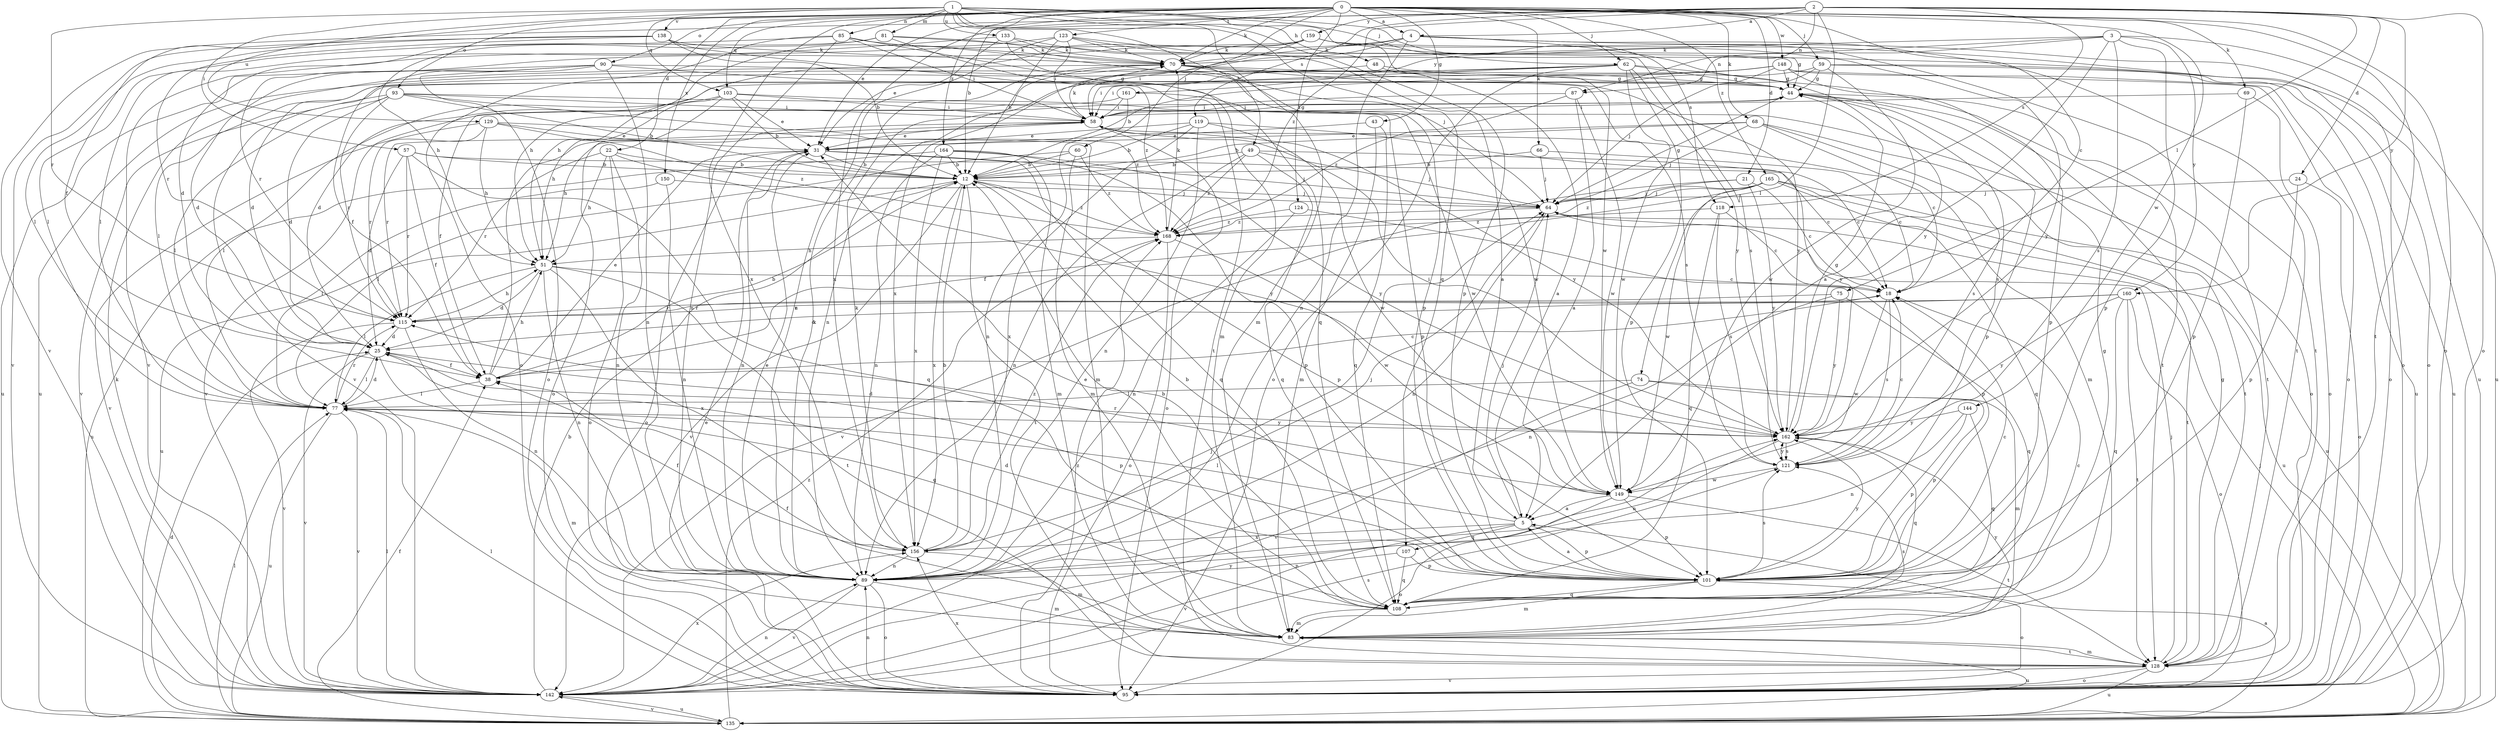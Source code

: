 strict digraph  {
0;
1;
2;
3;
4;
5;
12;
18;
21;
22;
24;
25;
31;
38;
43;
44;
48;
49;
51;
57;
58;
59;
60;
62;
64;
66;
68;
69;
70;
74;
75;
77;
81;
83;
85;
87;
89;
90;
93;
95;
101;
103;
107;
108;
115;
118;
119;
121;
123;
124;
128;
129;
133;
135;
138;
142;
144;
148;
149;
150;
156;
159;
160;
161;
162;
164;
165;
168;
0 -> 4  [label=a];
0 -> 12  [label=b];
0 -> 18  [label=c];
0 -> 21  [label=d];
0 -> 22  [label=d];
0 -> 31  [label=e];
0 -> 38  [label=f];
0 -> 43  [label=g];
0 -> 59  [label=j];
0 -> 60  [label=j];
0 -> 62  [label=j];
0 -> 66  [label=k];
0 -> 68  [label=k];
0 -> 69  [label=k];
0 -> 70  [label=k];
0 -> 90  [label=o];
0 -> 93  [label=o];
0 -> 95  [label=o];
0 -> 103  [label=q];
0 -> 123  [label=t];
0 -> 124  [label=t];
0 -> 128  [label=t];
0 -> 138  [label=v];
0 -> 144  [label=w];
0 -> 148  [label=w];
0 -> 150  [label=x];
0 -> 156  [label=x];
0 -> 164  [label=z];
0 -> 165  [label=z];
1 -> 48  [label=h];
1 -> 49  [label=h];
1 -> 57  [label=i];
1 -> 62  [label=j];
1 -> 81  [label=m];
1 -> 83  [label=m];
1 -> 85  [label=n];
1 -> 101  [label=p];
1 -> 103  [label=q];
1 -> 107  [label=q];
1 -> 115  [label=r];
1 -> 118  [label=s];
1 -> 129  [label=u];
1 -> 133  [label=u];
1 -> 149  [label=w];
2 -> 4  [label=a];
2 -> 24  [label=d];
2 -> 74  [label=l];
2 -> 75  [label=l];
2 -> 87  [label=n];
2 -> 95  [label=o];
2 -> 118  [label=s];
2 -> 119  [label=s];
2 -> 142  [label=v];
2 -> 156  [label=x];
2 -> 159  [label=y];
2 -> 160  [label=y];
2 -> 168  [label=z];
3 -> 5  [label=a];
3 -> 70  [label=k];
3 -> 87  [label=n];
3 -> 101  [label=p];
3 -> 121  [label=s];
3 -> 135  [label=u];
3 -> 160  [label=y];
3 -> 161  [label=y];
4 -> 70  [label=k];
4 -> 89  [label=n];
4 -> 95  [label=o];
4 -> 115  [label=r];
4 -> 128  [label=t];
4 -> 156  [label=x];
4 -> 162  [label=y];
5 -> 64  [label=j];
5 -> 77  [label=l];
5 -> 101  [label=p];
5 -> 107  [label=q];
5 -> 142  [label=v];
5 -> 156  [label=x];
12 -> 64  [label=j];
12 -> 101  [label=p];
12 -> 128  [label=t];
12 -> 135  [label=u];
12 -> 142  [label=v];
12 -> 156  [label=x];
12 -> 168  [label=z];
18 -> 115  [label=r];
18 -> 121  [label=s];
18 -> 149  [label=w];
21 -> 18  [label=c];
21 -> 64  [label=j];
21 -> 142  [label=v];
21 -> 162  [label=y];
22 -> 12  [label=b];
22 -> 51  [label=h];
22 -> 89  [label=n];
22 -> 95  [label=o];
22 -> 115  [label=r];
22 -> 162  [label=y];
24 -> 64  [label=j];
24 -> 95  [label=o];
24 -> 101  [label=p];
25 -> 38  [label=f];
25 -> 77  [label=l];
25 -> 101  [label=p];
25 -> 108  [label=q];
25 -> 142  [label=v];
31 -> 12  [label=b];
31 -> 64  [label=j];
31 -> 89  [label=n];
31 -> 95  [label=o];
31 -> 108  [label=q];
38 -> 12  [label=b];
38 -> 18  [label=c];
38 -> 31  [label=e];
38 -> 51  [label=h];
38 -> 58  [label=i];
38 -> 77  [label=l];
43 -> 31  [label=e];
43 -> 83  [label=m];
43 -> 108  [label=q];
44 -> 58  [label=i];
44 -> 101  [label=p];
44 -> 121  [label=s];
44 -> 128  [label=t];
44 -> 142  [label=v];
48 -> 5  [label=a];
48 -> 25  [label=d];
48 -> 44  [label=g];
49 -> 12  [label=b];
49 -> 18  [label=c];
49 -> 64  [label=j];
49 -> 89  [label=n];
49 -> 108  [label=q];
49 -> 168  [label=z];
51 -> 18  [label=c];
51 -> 25  [label=d];
51 -> 77  [label=l];
51 -> 89  [label=n];
51 -> 128  [label=t];
51 -> 156  [label=x];
57 -> 12  [label=b];
57 -> 18  [label=c];
57 -> 25  [label=d];
57 -> 38  [label=f];
57 -> 108  [label=q];
57 -> 115  [label=r];
58 -> 31  [label=e];
58 -> 44  [label=g];
58 -> 51  [label=h];
58 -> 70  [label=k];
58 -> 83  [label=m];
58 -> 95  [label=o];
58 -> 115  [label=r];
58 -> 162  [label=y];
59 -> 44  [label=g];
59 -> 58  [label=i];
59 -> 95  [label=o];
59 -> 135  [label=u];
59 -> 142  [label=v];
59 -> 149  [label=w];
60 -> 12  [label=b];
60 -> 77  [label=l];
60 -> 83  [label=m];
60 -> 168  [label=z];
62 -> 44  [label=g];
62 -> 58  [label=i];
62 -> 89  [label=n];
62 -> 95  [label=o];
62 -> 101  [label=p];
62 -> 128  [label=t];
62 -> 135  [label=u];
62 -> 149  [label=w];
62 -> 162  [label=y];
64 -> 44  [label=g];
64 -> 89  [label=n];
64 -> 135  [label=u];
64 -> 168  [label=z];
66 -> 12  [label=b];
66 -> 18  [label=c];
66 -> 64  [label=j];
68 -> 12  [label=b];
68 -> 18  [label=c];
68 -> 31  [label=e];
68 -> 64  [label=j];
68 -> 121  [label=s];
68 -> 128  [label=t];
69 -> 58  [label=i];
69 -> 95  [label=o];
69 -> 101  [label=p];
70 -> 44  [label=g];
70 -> 121  [label=s];
70 -> 149  [label=w];
70 -> 162  [label=y];
74 -> 77  [label=l];
74 -> 83  [label=m];
74 -> 101  [label=p];
74 -> 142  [label=v];
75 -> 89  [label=n];
75 -> 108  [label=q];
75 -> 115  [label=r];
75 -> 162  [label=y];
77 -> 25  [label=d];
77 -> 83  [label=m];
77 -> 115  [label=r];
77 -> 135  [label=u];
77 -> 142  [label=v];
77 -> 162  [label=y];
81 -> 25  [label=d];
81 -> 51  [label=h];
81 -> 70  [label=k];
81 -> 83  [label=m];
81 -> 121  [label=s];
83 -> 18  [label=c];
83 -> 38  [label=f];
83 -> 121  [label=s];
83 -> 128  [label=t];
83 -> 135  [label=u];
83 -> 162  [label=y];
85 -> 58  [label=i];
85 -> 64  [label=j];
85 -> 70  [label=k];
85 -> 77  [label=l];
85 -> 89  [label=n];
85 -> 95  [label=o];
85 -> 108  [label=q];
87 -> 5  [label=a];
87 -> 58  [label=i];
87 -> 149  [label=w];
87 -> 168  [label=z];
89 -> 31  [label=e];
89 -> 70  [label=k];
89 -> 83  [label=m];
89 -> 95  [label=o];
89 -> 142  [label=v];
90 -> 25  [label=d];
90 -> 38  [label=f];
90 -> 44  [label=g];
90 -> 89  [label=n];
90 -> 95  [label=o];
90 -> 135  [label=u];
90 -> 168  [label=z];
93 -> 12  [label=b];
93 -> 25  [label=d];
93 -> 58  [label=i];
93 -> 77  [label=l];
93 -> 101  [label=p];
93 -> 115  [label=r];
93 -> 142  [label=v];
93 -> 168  [label=z];
95 -> 31  [label=e];
95 -> 77  [label=l];
95 -> 89  [label=n];
95 -> 156  [label=x];
95 -> 168  [label=z];
101 -> 5  [label=a];
101 -> 12  [label=b];
101 -> 18  [label=c];
101 -> 25  [label=d];
101 -> 83  [label=m];
101 -> 95  [label=o];
101 -> 108  [label=q];
101 -> 121  [label=s];
101 -> 162  [label=y];
103 -> 12  [label=b];
103 -> 31  [label=e];
103 -> 51  [label=h];
103 -> 58  [label=i];
103 -> 77  [label=l];
103 -> 95  [label=o];
103 -> 149  [label=w];
107 -> 89  [label=n];
107 -> 101  [label=p];
107 -> 108  [label=q];
108 -> 12  [label=b];
108 -> 31  [label=e];
108 -> 44  [label=g];
108 -> 83  [label=m];
115 -> 25  [label=d];
115 -> 51  [label=h];
115 -> 89  [label=n];
115 -> 142  [label=v];
118 -> 18  [label=c];
118 -> 108  [label=q];
118 -> 121  [label=s];
118 -> 168  [label=z];
119 -> 12  [label=b];
119 -> 31  [label=e];
119 -> 89  [label=n];
119 -> 149  [label=w];
119 -> 156  [label=x];
119 -> 162  [label=y];
121 -> 18  [label=c];
121 -> 149  [label=w];
121 -> 162  [label=y];
123 -> 12  [label=b];
123 -> 44  [label=g];
123 -> 51  [label=h];
123 -> 58  [label=i];
123 -> 70  [label=k];
123 -> 89  [label=n];
123 -> 135  [label=u];
124 -> 89  [label=n];
124 -> 101  [label=p];
124 -> 168  [label=z];
128 -> 44  [label=g];
128 -> 64  [label=j];
128 -> 83  [label=m];
128 -> 95  [label=o];
128 -> 135  [label=u];
128 -> 142  [label=v];
129 -> 31  [label=e];
129 -> 51  [label=h];
129 -> 83  [label=m];
129 -> 115  [label=r];
129 -> 142  [label=v];
129 -> 168  [label=z];
133 -> 5  [label=a];
133 -> 31  [label=e];
133 -> 70  [label=k];
133 -> 77  [label=l];
133 -> 101  [label=p];
135 -> 5  [label=a];
135 -> 25  [label=d];
135 -> 38  [label=f];
135 -> 64  [label=j];
135 -> 77  [label=l];
135 -> 142  [label=v];
135 -> 168  [label=z];
138 -> 12  [label=b];
138 -> 70  [label=k];
138 -> 77  [label=l];
138 -> 115  [label=r];
138 -> 128  [label=t];
138 -> 142  [label=v];
142 -> 12  [label=b];
142 -> 64  [label=j];
142 -> 70  [label=k];
142 -> 77  [label=l];
142 -> 89  [label=n];
142 -> 121  [label=s];
142 -> 135  [label=u];
142 -> 156  [label=x];
142 -> 162  [label=y];
144 -> 89  [label=n];
144 -> 101  [label=p];
144 -> 108  [label=q];
144 -> 162  [label=y];
148 -> 12  [label=b];
148 -> 25  [label=d];
148 -> 44  [label=g];
148 -> 64  [label=j];
148 -> 77  [label=l];
148 -> 95  [label=o];
148 -> 101  [label=p];
148 -> 135  [label=u];
149 -> 5  [label=a];
149 -> 95  [label=o];
149 -> 101  [label=p];
149 -> 115  [label=r];
149 -> 128  [label=t];
150 -> 64  [label=j];
150 -> 77  [label=l];
150 -> 89  [label=n];
156 -> 12  [label=b];
156 -> 38  [label=f];
156 -> 64  [label=j];
156 -> 70  [label=k];
156 -> 83  [label=m];
156 -> 89  [label=n];
156 -> 168  [label=z];
159 -> 51  [label=h];
159 -> 58  [label=i];
159 -> 70  [label=k];
159 -> 95  [label=o];
159 -> 128  [label=t];
159 -> 142  [label=v];
159 -> 162  [label=y];
160 -> 25  [label=d];
160 -> 95  [label=o];
160 -> 108  [label=q];
160 -> 115  [label=r];
160 -> 128  [label=t];
160 -> 162  [label=y];
161 -> 38  [label=f];
161 -> 58  [label=i];
161 -> 89  [label=n];
161 -> 95  [label=o];
162 -> 25  [label=d];
162 -> 44  [label=g];
162 -> 58  [label=i];
162 -> 89  [label=n];
162 -> 108  [label=q];
162 -> 121  [label=s];
164 -> 12  [label=b];
164 -> 83  [label=m];
164 -> 89  [label=n];
164 -> 101  [label=p];
164 -> 135  [label=u];
164 -> 156  [label=x];
164 -> 162  [label=y];
165 -> 38  [label=f];
165 -> 64  [label=j];
165 -> 108  [label=q];
165 -> 128  [label=t];
165 -> 135  [label=u];
165 -> 149  [label=w];
165 -> 168  [label=z];
168 -> 51  [label=h];
168 -> 70  [label=k];
168 -> 95  [label=o];
168 -> 149  [label=w];
}
